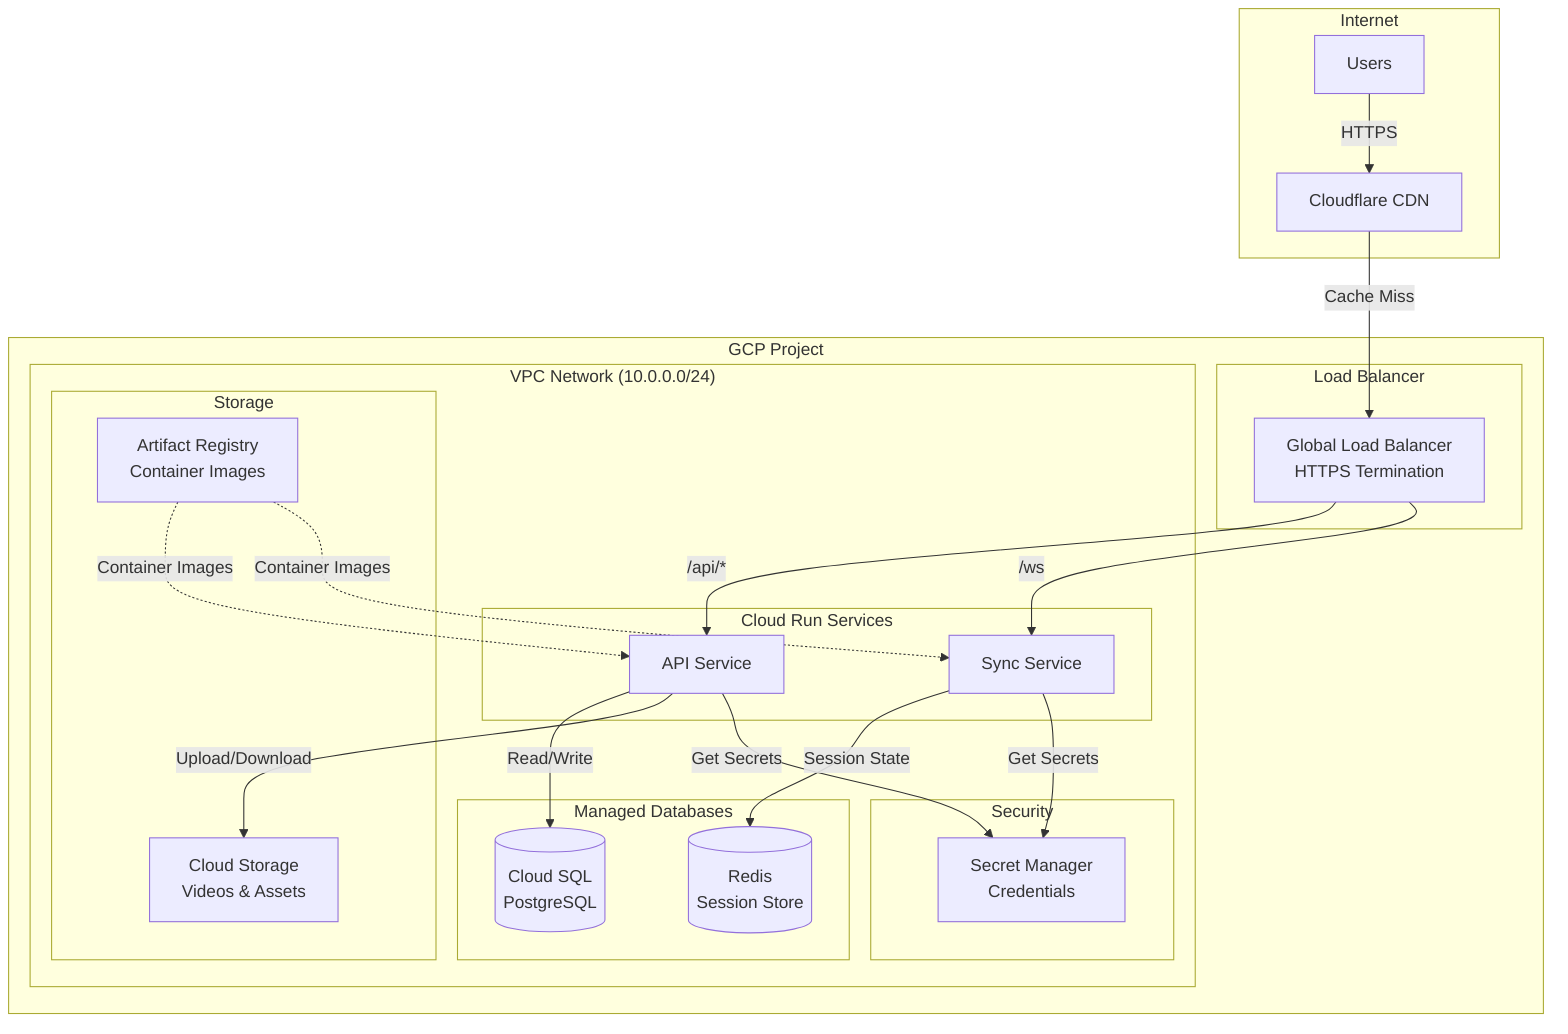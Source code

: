 graph TB
    subgraph "Internet"
        U[Users]
        CDN[Cloudflare CDN]
    end
    
    subgraph "GCP Project"
        subgraph "Load Balancer"
            LB[Global Load Balancer<br/>HTTPS Termination]
        end
        
        subgraph "VPC Network (10.0.0.0/24)"
            subgraph "Cloud Run Services"
                API[API Service]
                SYNC[Sync Service]
            end
            
            subgraph "Managed Databases"
                PG[(Cloud SQL<br/>PostgreSQL)]
                RD[(Redis<br/>Session Store)]
            end
            
            subgraph "Storage"
                GCS[Cloud Storage<br/>Videos & Assets]
                AR[Artifact Registry<br/>Container Images]
            end
            
            subgraph "Security"
                SM[Secret Manager<br/>Credentials]
            end
        end
    end
    
    U -->|HTTPS| CDN
    CDN -->|Cache Miss| LB
    
    LB -->|/api/*| API
    LB -->|/ws| SYNC
    
    API -->|Read/Write| PG
    API -->|Upload/Download| GCS
    API -->|Get Secrets| SM
    
    SYNC -->|Session State| RD
    SYNC -->|Get Secrets| SM
    
    AR -.->|Container Images| API
    AR -.->|Container Images| SYNC
    
    class GCS,AR storage
    class API,SYNC service
    class PG,RD database
    class SM security